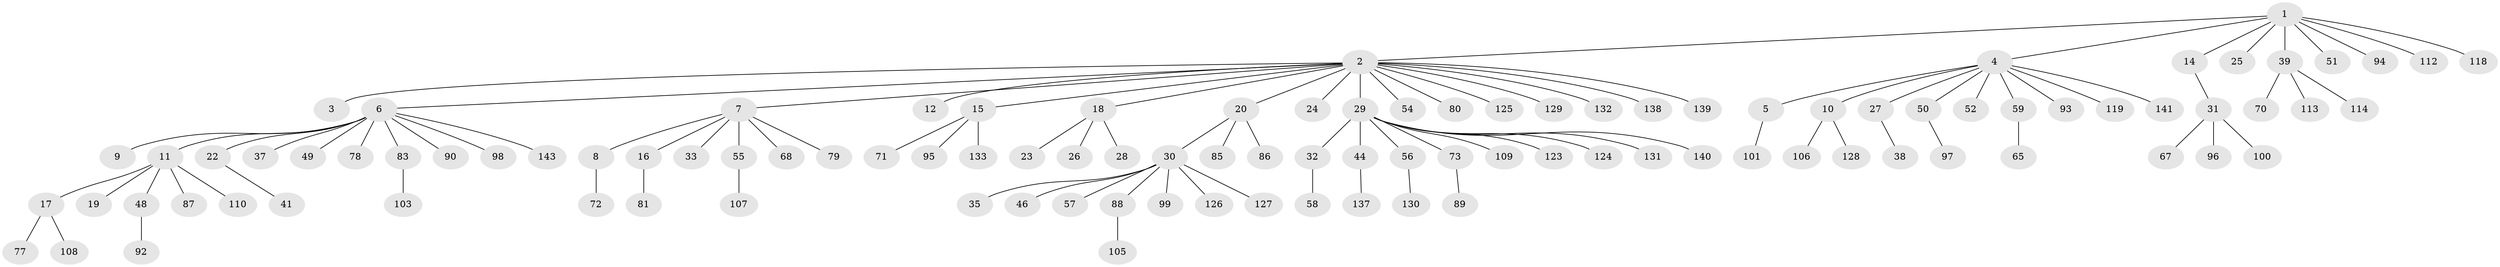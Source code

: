 // Generated by graph-tools (version 1.1) at 2025/51/02/27/25 19:51:58]
// undirected, 107 vertices, 106 edges
graph export_dot {
graph [start="1"]
  node [color=gray90,style=filled];
  1 [super="+45"];
  2 [super="+66"];
  3;
  4 [super="+21"];
  5 [super="+82"];
  6 [super="+42"];
  7 [super="+13"];
  8 [super="+120"];
  9 [super="+62"];
  10 [super="+63"];
  11 [super="+122"];
  12 [super="+40"];
  14;
  15 [super="+84"];
  16 [super="+117"];
  17 [super="+34"];
  18 [super="+74"];
  19;
  20 [super="+36"];
  22 [super="+142"];
  23 [super="+121"];
  24;
  25;
  26;
  27;
  28 [super="+75"];
  29 [super="+43"];
  30 [super="+64"];
  31 [super="+47"];
  32 [super="+76"];
  33 [super="+111"];
  35;
  37 [super="+61"];
  38;
  39 [super="+53"];
  41 [super="+116"];
  44 [super="+134"];
  46 [super="+60"];
  48 [super="+135"];
  49;
  50;
  51;
  52;
  54;
  55;
  56 [super="+69"];
  57;
  58;
  59;
  65 [super="+102"];
  67;
  68;
  70;
  71;
  72;
  73;
  77;
  78;
  79;
  80;
  81;
  83;
  85;
  86;
  87;
  88 [super="+91"];
  89;
  90;
  92;
  93;
  94;
  95;
  96;
  97 [super="+115"];
  98 [super="+104"];
  99;
  100;
  101;
  103;
  105 [super="+136"];
  106;
  107;
  108;
  109;
  110;
  112;
  113;
  114;
  118;
  119;
  123;
  124;
  125;
  126;
  127;
  128;
  129;
  130;
  131;
  132;
  133;
  137;
  138;
  139;
  140;
  141;
  143;
  1 -- 2;
  1 -- 4;
  1 -- 14;
  1 -- 25;
  1 -- 39;
  1 -- 51;
  1 -- 118;
  1 -- 112;
  1 -- 94;
  2 -- 3;
  2 -- 6;
  2 -- 7;
  2 -- 12;
  2 -- 15;
  2 -- 18;
  2 -- 20;
  2 -- 24;
  2 -- 29;
  2 -- 54;
  2 -- 80;
  2 -- 129;
  2 -- 132;
  2 -- 138;
  2 -- 139;
  2 -- 125;
  4 -- 5;
  4 -- 10;
  4 -- 27;
  4 -- 59;
  4 -- 119;
  4 -- 141;
  4 -- 50;
  4 -- 93;
  4 -- 52;
  5 -- 101;
  6 -- 9;
  6 -- 11;
  6 -- 22;
  6 -- 37;
  6 -- 49;
  6 -- 78;
  6 -- 90;
  6 -- 98;
  6 -- 143;
  6 -- 83;
  7 -- 8;
  7 -- 16;
  7 -- 33;
  7 -- 55;
  7 -- 68;
  7 -- 79;
  8 -- 72;
  10 -- 128;
  10 -- 106;
  11 -- 17;
  11 -- 19;
  11 -- 48;
  11 -- 87;
  11 -- 110;
  14 -- 31;
  15 -- 71;
  15 -- 133;
  15 -- 95;
  16 -- 81;
  17 -- 77;
  17 -- 108;
  18 -- 23;
  18 -- 26;
  18 -- 28;
  20 -- 30;
  20 -- 85;
  20 -- 86;
  22 -- 41;
  27 -- 38;
  29 -- 32;
  29 -- 73;
  29 -- 109;
  29 -- 123;
  29 -- 124;
  29 -- 140;
  29 -- 56;
  29 -- 131;
  29 -- 44;
  30 -- 35;
  30 -- 46;
  30 -- 57;
  30 -- 88;
  30 -- 99;
  30 -- 126;
  30 -- 127;
  31 -- 96;
  31 -- 100;
  31 -- 67;
  32 -- 58;
  39 -- 70;
  39 -- 113;
  39 -- 114;
  44 -- 137;
  48 -- 92;
  50 -- 97;
  55 -- 107;
  56 -- 130;
  59 -- 65;
  73 -- 89;
  83 -- 103;
  88 -- 105;
}
